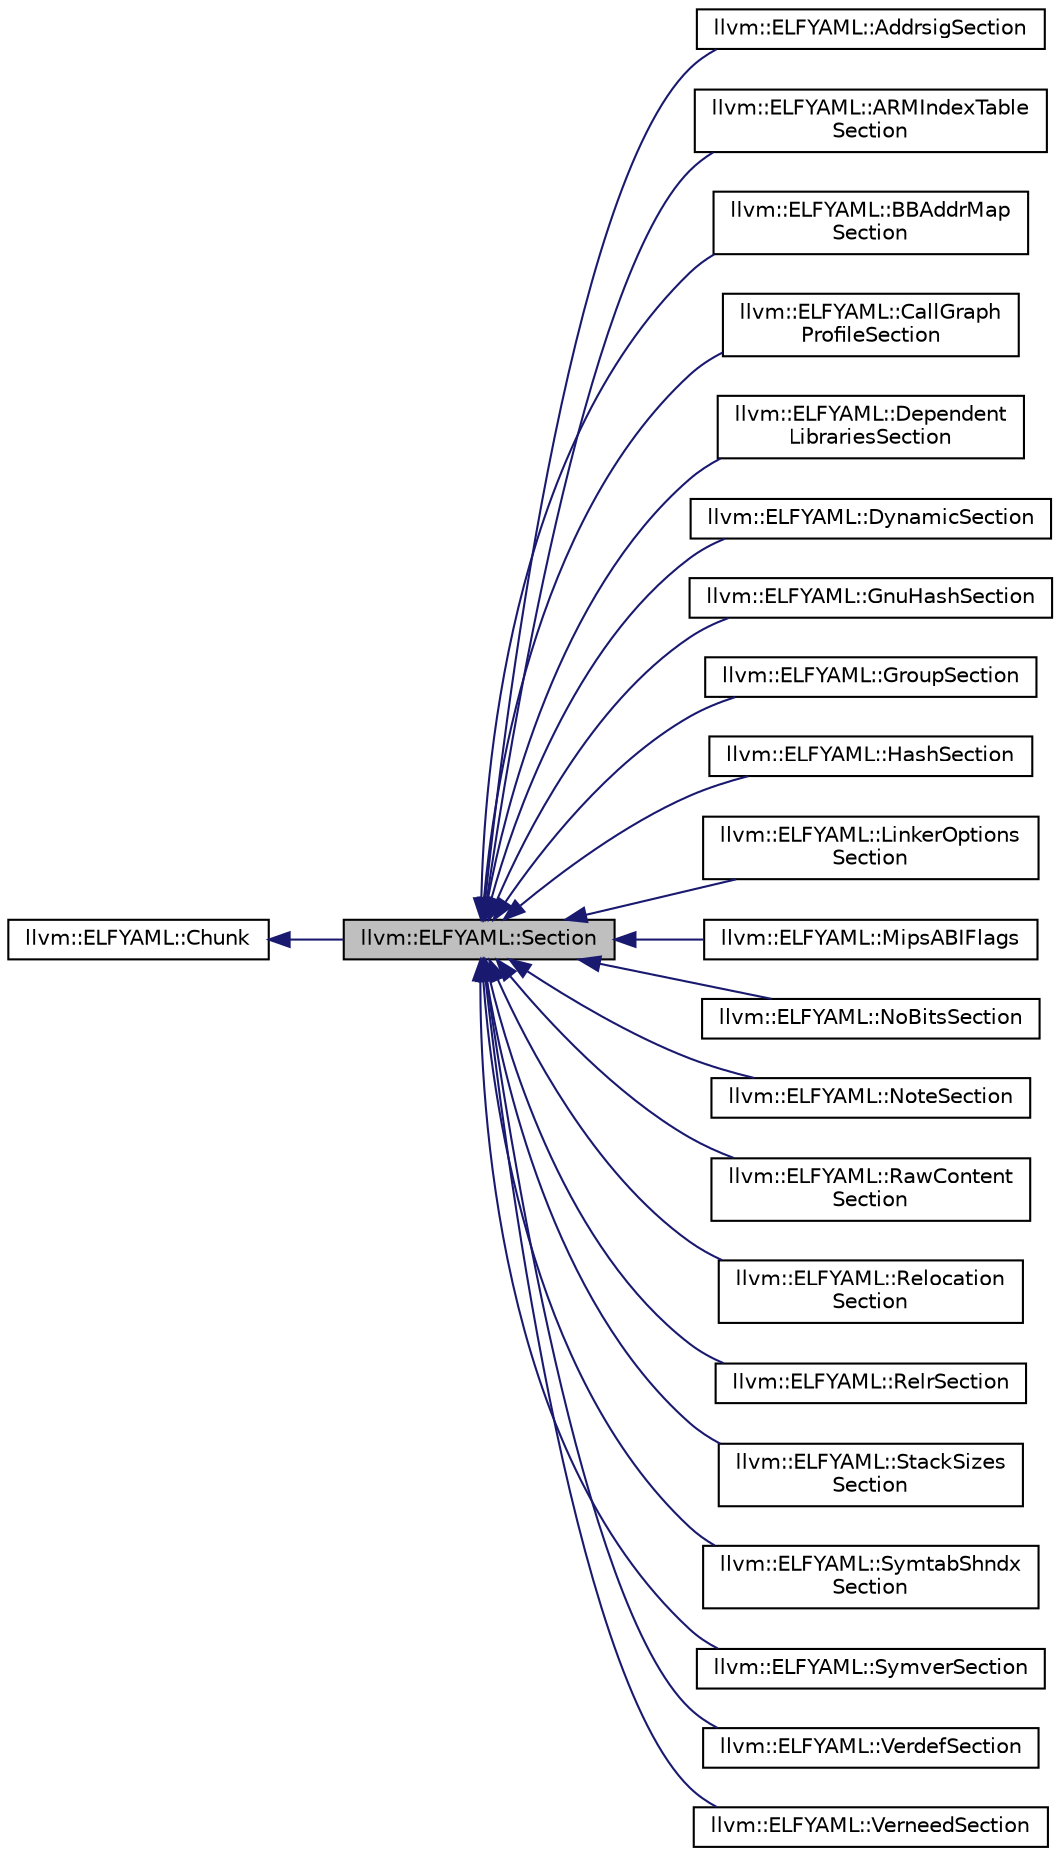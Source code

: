 digraph "llvm::ELFYAML::Section"
{
 // LATEX_PDF_SIZE
  bgcolor="transparent";
  edge [fontname="Helvetica",fontsize="10",labelfontname="Helvetica",labelfontsize="10"];
  node [fontname="Helvetica",fontsize="10",shape=record];
  rankdir="LR";
  Node1 [label="llvm::ELFYAML::Section",height=0.2,width=0.4,color="black", fillcolor="grey75", style="filled", fontcolor="black",tooltip=" "];
  Node2 -> Node1 [dir="back",color="midnightblue",fontsize="10",style="solid",fontname="Helvetica"];
  Node2 [label="llvm::ELFYAML::Chunk",height=0.2,width=0.4,color="black",URL="$structllvm_1_1ELFYAML_1_1Chunk.html",tooltip=" "];
  Node1 -> Node3 [dir="back",color="midnightblue",fontsize="10",style="solid",fontname="Helvetica"];
  Node3 [label="llvm::ELFYAML::AddrsigSection",height=0.2,width=0.4,color="black",URL="$structllvm_1_1ELFYAML_1_1AddrsigSection.html",tooltip=" "];
  Node1 -> Node4 [dir="back",color="midnightblue",fontsize="10",style="solid",fontname="Helvetica"];
  Node4 [label="llvm::ELFYAML::ARMIndexTable\lSection",height=0.2,width=0.4,color="black",URL="$structllvm_1_1ELFYAML_1_1ARMIndexTableSection.html",tooltip=" "];
  Node1 -> Node5 [dir="back",color="midnightblue",fontsize="10",style="solid",fontname="Helvetica"];
  Node5 [label="llvm::ELFYAML::BBAddrMap\lSection",height=0.2,width=0.4,color="black",URL="$structllvm_1_1ELFYAML_1_1BBAddrMapSection.html",tooltip=" "];
  Node1 -> Node6 [dir="back",color="midnightblue",fontsize="10",style="solid",fontname="Helvetica"];
  Node6 [label="llvm::ELFYAML::CallGraph\lProfileSection",height=0.2,width=0.4,color="black",URL="$structllvm_1_1ELFYAML_1_1CallGraphProfileSection.html",tooltip=" "];
  Node1 -> Node7 [dir="back",color="midnightblue",fontsize="10",style="solid",fontname="Helvetica"];
  Node7 [label="llvm::ELFYAML::Dependent\lLibrariesSection",height=0.2,width=0.4,color="black",URL="$structllvm_1_1ELFYAML_1_1DependentLibrariesSection.html",tooltip=" "];
  Node1 -> Node8 [dir="back",color="midnightblue",fontsize="10",style="solid",fontname="Helvetica"];
  Node8 [label="llvm::ELFYAML::DynamicSection",height=0.2,width=0.4,color="black",URL="$structllvm_1_1ELFYAML_1_1DynamicSection.html",tooltip=" "];
  Node1 -> Node9 [dir="back",color="midnightblue",fontsize="10",style="solid",fontname="Helvetica"];
  Node9 [label="llvm::ELFYAML::GnuHashSection",height=0.2,width=0.4,color="black",URL="$structllvm_1_1ELFYAML_1_1GnuHashSection.html",tooltip=" "];
  Node1 -> Node10 [dir="back",color="midnightblue",fontsize="10",style="solid",fontname="Helvetica"];
  Node10 [label="llvm::ELFYAML::GroupSection",height=0.2,width=0.4,color="black",URL="$structllvm_1_1ELFYAML_1_1GroupSection.html",tooltip=" "];
  Node1 -> Node11 [dir="back",color="midnightblue",fontsize="10",style="solid",fontname="Helvetica"];
  Node11 [label="llvm::ELFYAML::HashSection",height=0.2,width=0.4,color="black",URL="$structllvm_1_1ELFYAML_1_1HashSection.html",tooltip=" "];
  Node1 -> Node12 [dir="back",color="midnightblue",fontsize="10",style="solid",fontname="Helvetica"];
  Node12 [label="llvm::ELFYAML::LinkerOptions\lSection",height=0.2,width=0.4,color="black",URL="$structllvm_1_1ELFYAML_1_1LinkerOptionsSection.html",tooltip=" "];
  Node1 -> Node13 [dir="back",color="midnightblue",fontsize="10",style="solid",fontname="Helvetica"];
  Node13 [label="llvm::ELFYAML::MipsABIFlags",height=0.2,width=0.4,color="black",URL="$structllvm_1_1ELFYAML_1_1MipsABIFlags.html",tooltip=" "];
  Node1 -> Node14 [dir="back",color="midnightblue",fontsize="10",style="solid",fontname="Helvetica"];
  Node14 [label="llvm::ELFYAML::NoBitsSection",height=0.2,width=0.4,color="black",URL="$structllvm_1_1ELFYAML_1_1NoBitsSection.html",tooltip=" "];
  Node1 -> Node15 [dir="back",color="midnightblue",fontsize="10",style="solid",fontname="Helvetica"];
  Node15 [label="llvm::ELFYAML::NoteSection",height=0.2,width=0.4,color="black",URL="$structllvm_1_1ELFYAML_1_1NoteSection.html",tooltip=" "];
  Node1 -> Node16 [dir="back",color="midnightblue",fontsize="10",style="solid",fontname="Helvetica"];
  Node16 [label="llvm::ELFYAML::RawContent\lSection",height=0.2,width=0.4,color="black",URL="$structllvm_1_1ELFYAML_1_1RawContentSection.html",tooltip=" "];
  Node1 -> Node17 [dir="back",color="midnightblue",fontsize="10",style="solid",fontname="Helvetica"];
  Node17 [label="llvm::ELFYAML::Relocation\lSection",height=0.2,width=0.4,color="black",URL="$structllvm_1_1ELFYAML_1_1RelocationSection.html",tooltip=" "];
  Node1 -> Node18 [dir="back",color="midnightblue",fontsize="10",style="solid",fontname="Helvetica"];
  Node18 [label="llvm::ELFYAML::RelrSection",height=0.2,width=0.4,color="black",URL="$structllvm_1_1ELFYAML_1_1RelrSection.html",tooltip=" "];
  Node1 -> Node19 [dir="back",color="midnightblue",fontsize="10",style="solid",fontname="Helvetica"];
  Node19 [label="llvm::ELFYAML::StackSizes\lSection",height=0.2,width=0.4,color="black",URL="$structllvm_1_1ELFYAML_1_1StackSizesSection.html",tooltip=" "];
  Node1 -> Node20 [dir="back",color="midnightblue",fontsize="10",style="solid",fontname="Helvetica"];
  Node20 [label="llvm::ELFYAML::SymtabShndx\lSection",height=0.2,width=0.4,color="black",URL="$structllvm_1_1ELFYAML_1_1SymtabShndxSection.html",tooltip=" "];
  Node1 -> Node21 [dir="back",color="midnightblue",fontsize="10",style="solid",fontname="Helvetica"];
  Node21 [label="llvm::ELFYAML::SymverSection",height=0.2,width=0.4,color="black",URL="$structllvm_1_1ELFYAML_1_1SymverSection.html",tooltip=" "];
  Node1 -> Node22 [dir="back",color="midnightblue",fontsize="10",style="solid",fontname="Helvetica"];
  Node22 [label="llvm::ELFYAML::VerdefSection",height=0.2,width=0.4,color="black",URL="$structllvm_1_1ELFYAML_1_1VerdefSection.html",tooltip=" "];
  Node1 -> Node23 [dir="back",color="midnightblue",fontsize="10",style="solid",fontname="Helvetica"];
  Node23 [label="llvm::ELFYAML::VerneedSection",height=0.2,width=0.4,color="black",URL="$structllvm_1_1ELFYAML_1_1VerneedSection.html",tooltip=" "];
}
